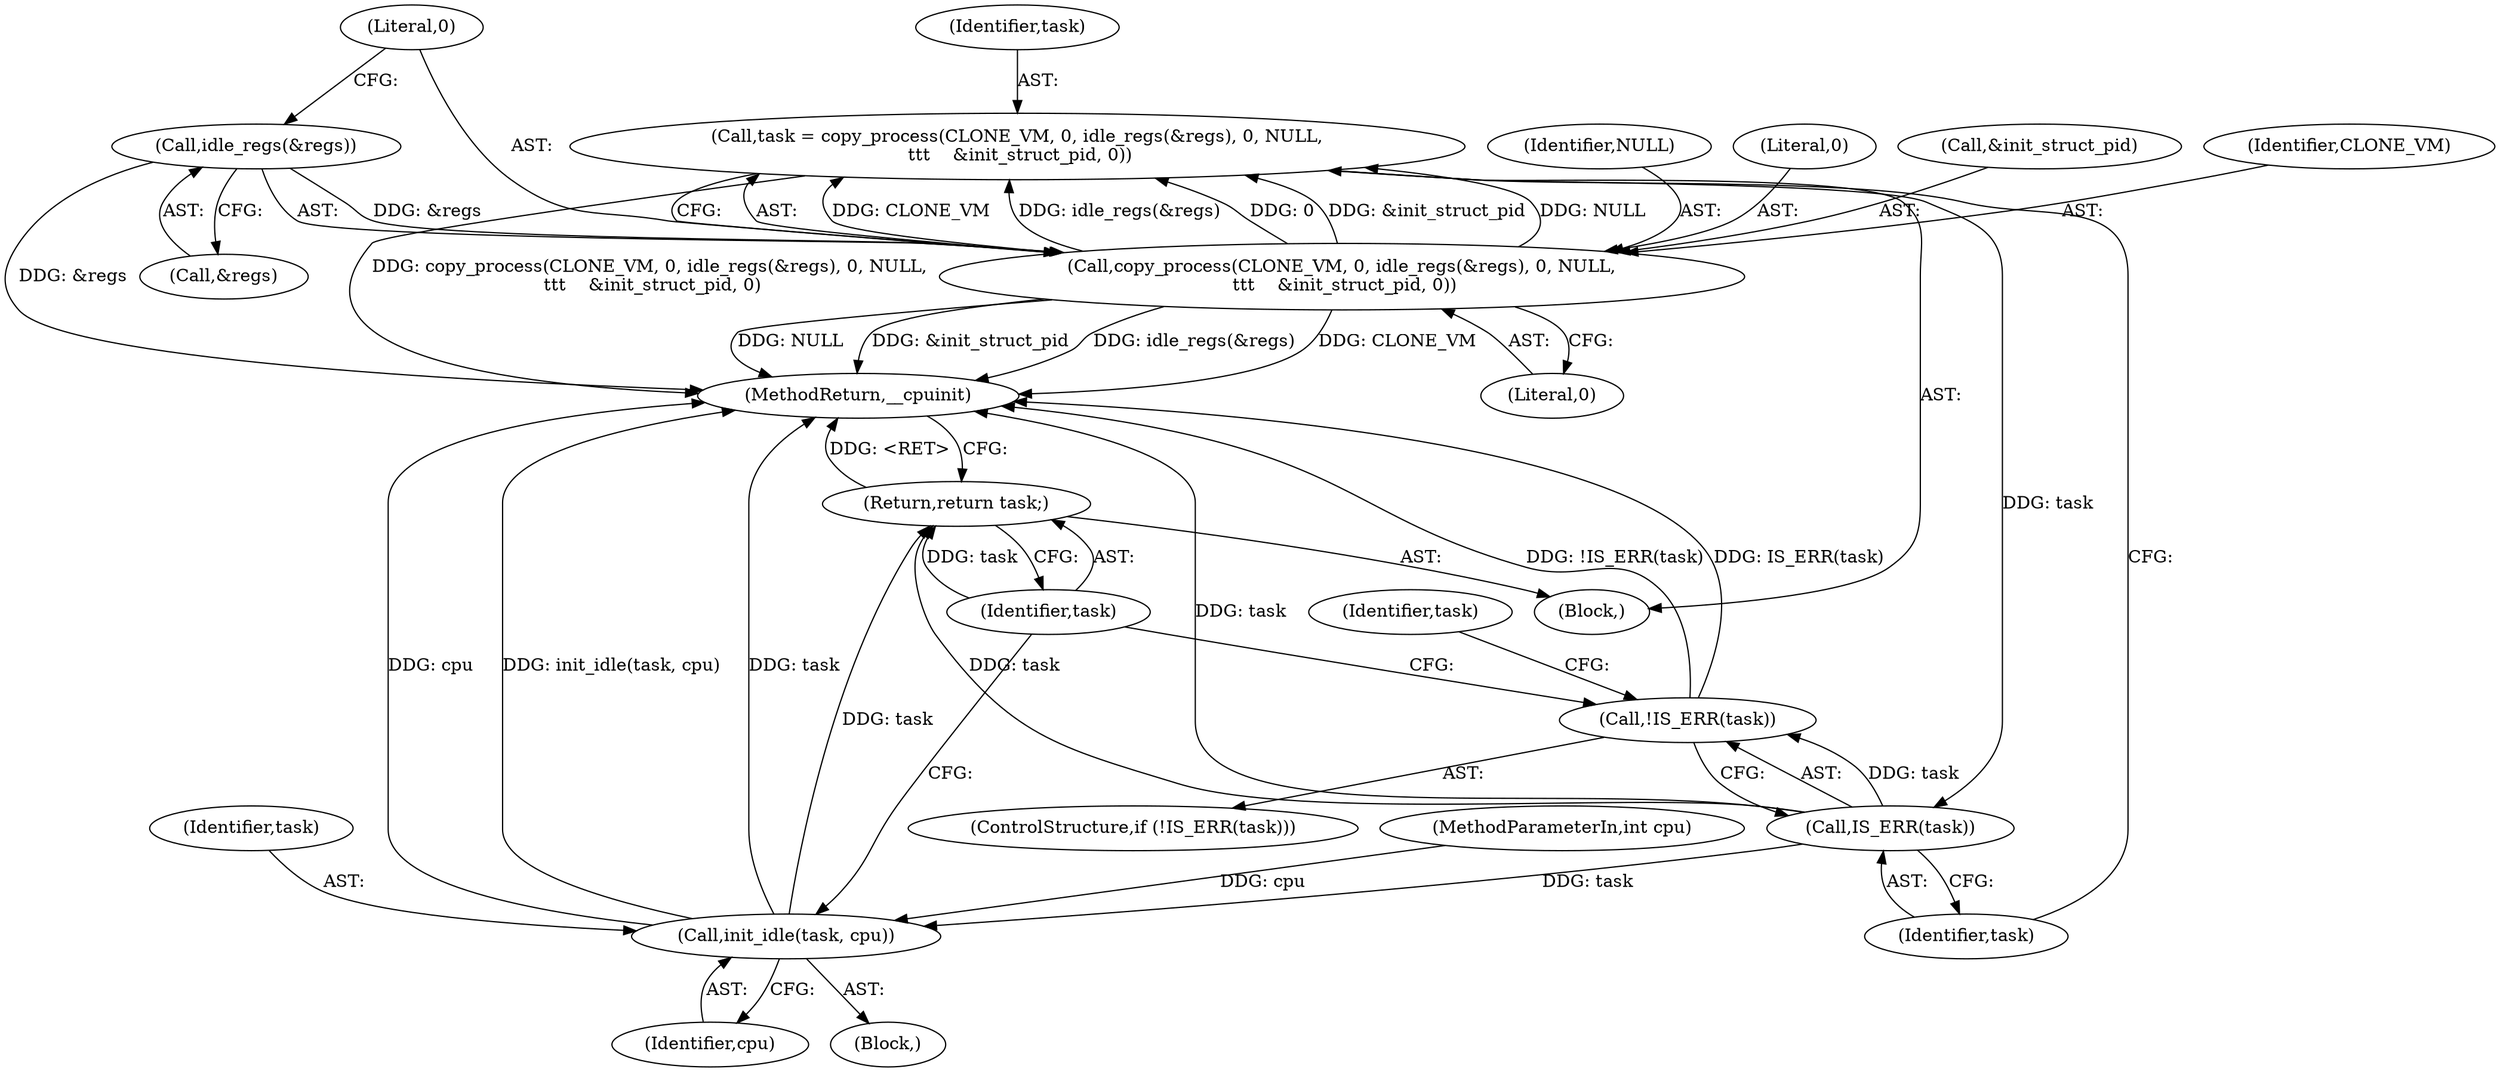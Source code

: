 digraph "0_linux_f106eee10038c2ee5b6056aaf3f6d5229be6dcdd@API" {
"1000105" [label="(Call,task = copy_process(CLONE_VM, 0, idle_regs(&regs), 0, NULL,\n \t\t\t    &init_struct_pid, 0))"];
"1000107" [label="(Call,copy_process(CLONE_VM, 0, idle_regs(&regs), 0, NULL,\n \t\t\t    &init_struct_pid, 0))"];
"1000110" [label="(Call,idle_regs(&regs))"];
"1000120" [label="(Call,IS_ERR(task))"];
"1000119" [label="(Call,!IS_ERR(task))"];
"1000127" [label="(Call,init_idle(task, cpu))"];
"1000130" [label="(Return,return task;)"];
"1000127" [label="(Call,init_idle(task, cpu))"];
"1000107" [label="(Call,copy_process(CLONE_VM, 0, idle_regs(&regs), 0, NULL,\n \t\t\t    &init_struct_pid, 0))"];
"1000121" [label="(Identifier,task)"];
"1000129" [label="(Identifier,cpu)"];
"1000114" [label="(Identifier,NULL)"];
"1000125" [label="(Identifier,task)"];
"1000109" [label="(Literal,0)"];
"1000101" [label="(MethodParameterIn,int cpu)"];
"1000105" [label="(Call,task = copy_process(CLONE_VM, 0, idle_regs(&regs), 0, NULL,\n \t\t\t    &init_struct_pid, 0))"];
"1000113" [label="(Literal,0)"];
"1000110" [label="(Call,idle_regs(&regs))"];
"1000102" [label="(Block,)"];
"1000117" [label="(Literal,0)"];
"1000115" [label="(Call,&init_struct_pid)"];
"1000119" [label="(Call,!IS_ERR(task))"];
"1000111" [label="(Call,&regs)"];
"1000118" [label="(ControlStructure,if (!IS_ERR(task)))"];
"1000128" [label="(Identifier,task)"];
"1000108" [label="(Identifier,CLONE_VM)"];
"1000120" [label="(Call,IS_ERR(task))"];
"1000122" [label="(Block,)"];
"1000106" [label="(Identifier,task)"];
"1000132" [label="(MethodReturn,__cpuinit)"];
"1000130" [label="(Return,return task;)"];
"1000131" [label="(Identifier,task)"];
"1000105" -> "1000102"  [label="AST: "];
"1000105" -> "1000107"  [label="CFG: "];
"1000106" -> "1000105"  [label="AST: "];
"1000107" -> "1000105"  [label="AST: "];
"1000121" -> "1000105"  [label="CFG: "];
"1000105" -> "1000132"  [label="DDG: copy_process(CLONE_VM, 0, idle_regs(&regs), 0, NULL,\n \t\t\t    &init_struct_pid, 0)"];
"1000107" -> "1000105"  [label="DDG: CLONE_VM"];
"1000107" -> "1000105"  [label="DDG: idle_regs(&regs)"];
"1000107" -> "1000105"  [label="DDG: 0"];
"1000107" -> "1000105"  [label="DDG: &init_struct_pid"];
"1000107" -> "1000105"  [label="DDG: NULL"];
"1000105" -> "1000120"  [label="DDG: task"];
"1000107" -> "1000117"  [label="CFG: "];
"1000108" -> "1000107"  [label="AST: "];
"1000109" -> "1000107"  [label="AST: "];
"1000110" -> "1000107"  [label="AST: "];
"1000113" -> "1000107"  [label="AST: "];
"1000114" -> "1000107"  [label="AST: "];
"1000115" -> "1000107"  [label="AST: "];
"1000117" -> "1000107"  [label="AST: "];
"1000107" -> "1000132"  [label="DDG: CLONE_VM"];
"1000107" -> "1000132"  [label="DDG: NULL"];
"1000107" -> "1000132"  [label="DDG: &init_struct_pid"];
"1000107" -> "1000132"  [label="DDG: idle_regs(&regs)"];
"1000110" -> "1000107"  [label="DDG: &regs"];
"1000110" -> "1000111"  [label="CFG: "];
"1000111" -> "1000110"  [label="AST: "];
"1000113" -> "1000110"  [label="CFG: "];
"1000110" -> "1000132"  [label="DDG: &regs"];
"1000120" -> "1000119"  [label="AST: "];
"1000120" -> "1000121"  [label="CFG: "];
"1000121" -> "1000120"  [label="AST: "];
"1000119" -> "1000120"  [label="CFG: "];
"1000120" -> "1000132"  [label="DDG: task"];
"1000120" -> "1000119"  [label="DDG: task"];
"1000120" -> "1000127"  [label="DDG: task"];
"1000120" -> "1000130"  [label="DDG: task"];
"1000119" -> "1000118"  [label="AST: "];
"1000125" -> "1000119"  [label="CFG: "];
"1000131" -> "1000119"  [label="CFG: "];
"1000119" -> "1000132"  [label="DDG: !IS_ERR(task)"];
"1000119" -> "1000132"  [label="DDG: IS_ERR(task)"];
"1000127" -> "1000122"  [label="AST: "];
"1000127" -> "1000129"  [label="CFG: "];
"1000128" -> "1000127"  [label="AST: "];
"1000129" -> "1000127"  [label="AST: "];
"1000131" -> "1000127"  [label="CFG: "];
"1000127" -> "1000132"  [label="DDG: cpu"];
"1000127" -> "1000132"  [label="DDG: init_idle(task, cpu)"];
"1000127" -> "1000132"  [label="DDG: task"];
"1000101" -> "1000127"  [label="DDG: cpu"];
"1000127" -> "1000130"  [label="DDG: task"];
"1000130" -> "1000102"  [label="AST: "];
"1000130" -> "1000131"  [label="CFG: "];
"1000131" -> "1000130"  [label="AST: "];
"1000132" -> "1000130"  [label="CFG: "];
"1000130" -> "1000132"  [label="DDG: <RET>"];
"1000131" -> "1000130"  [label="DDG: task"];
}
